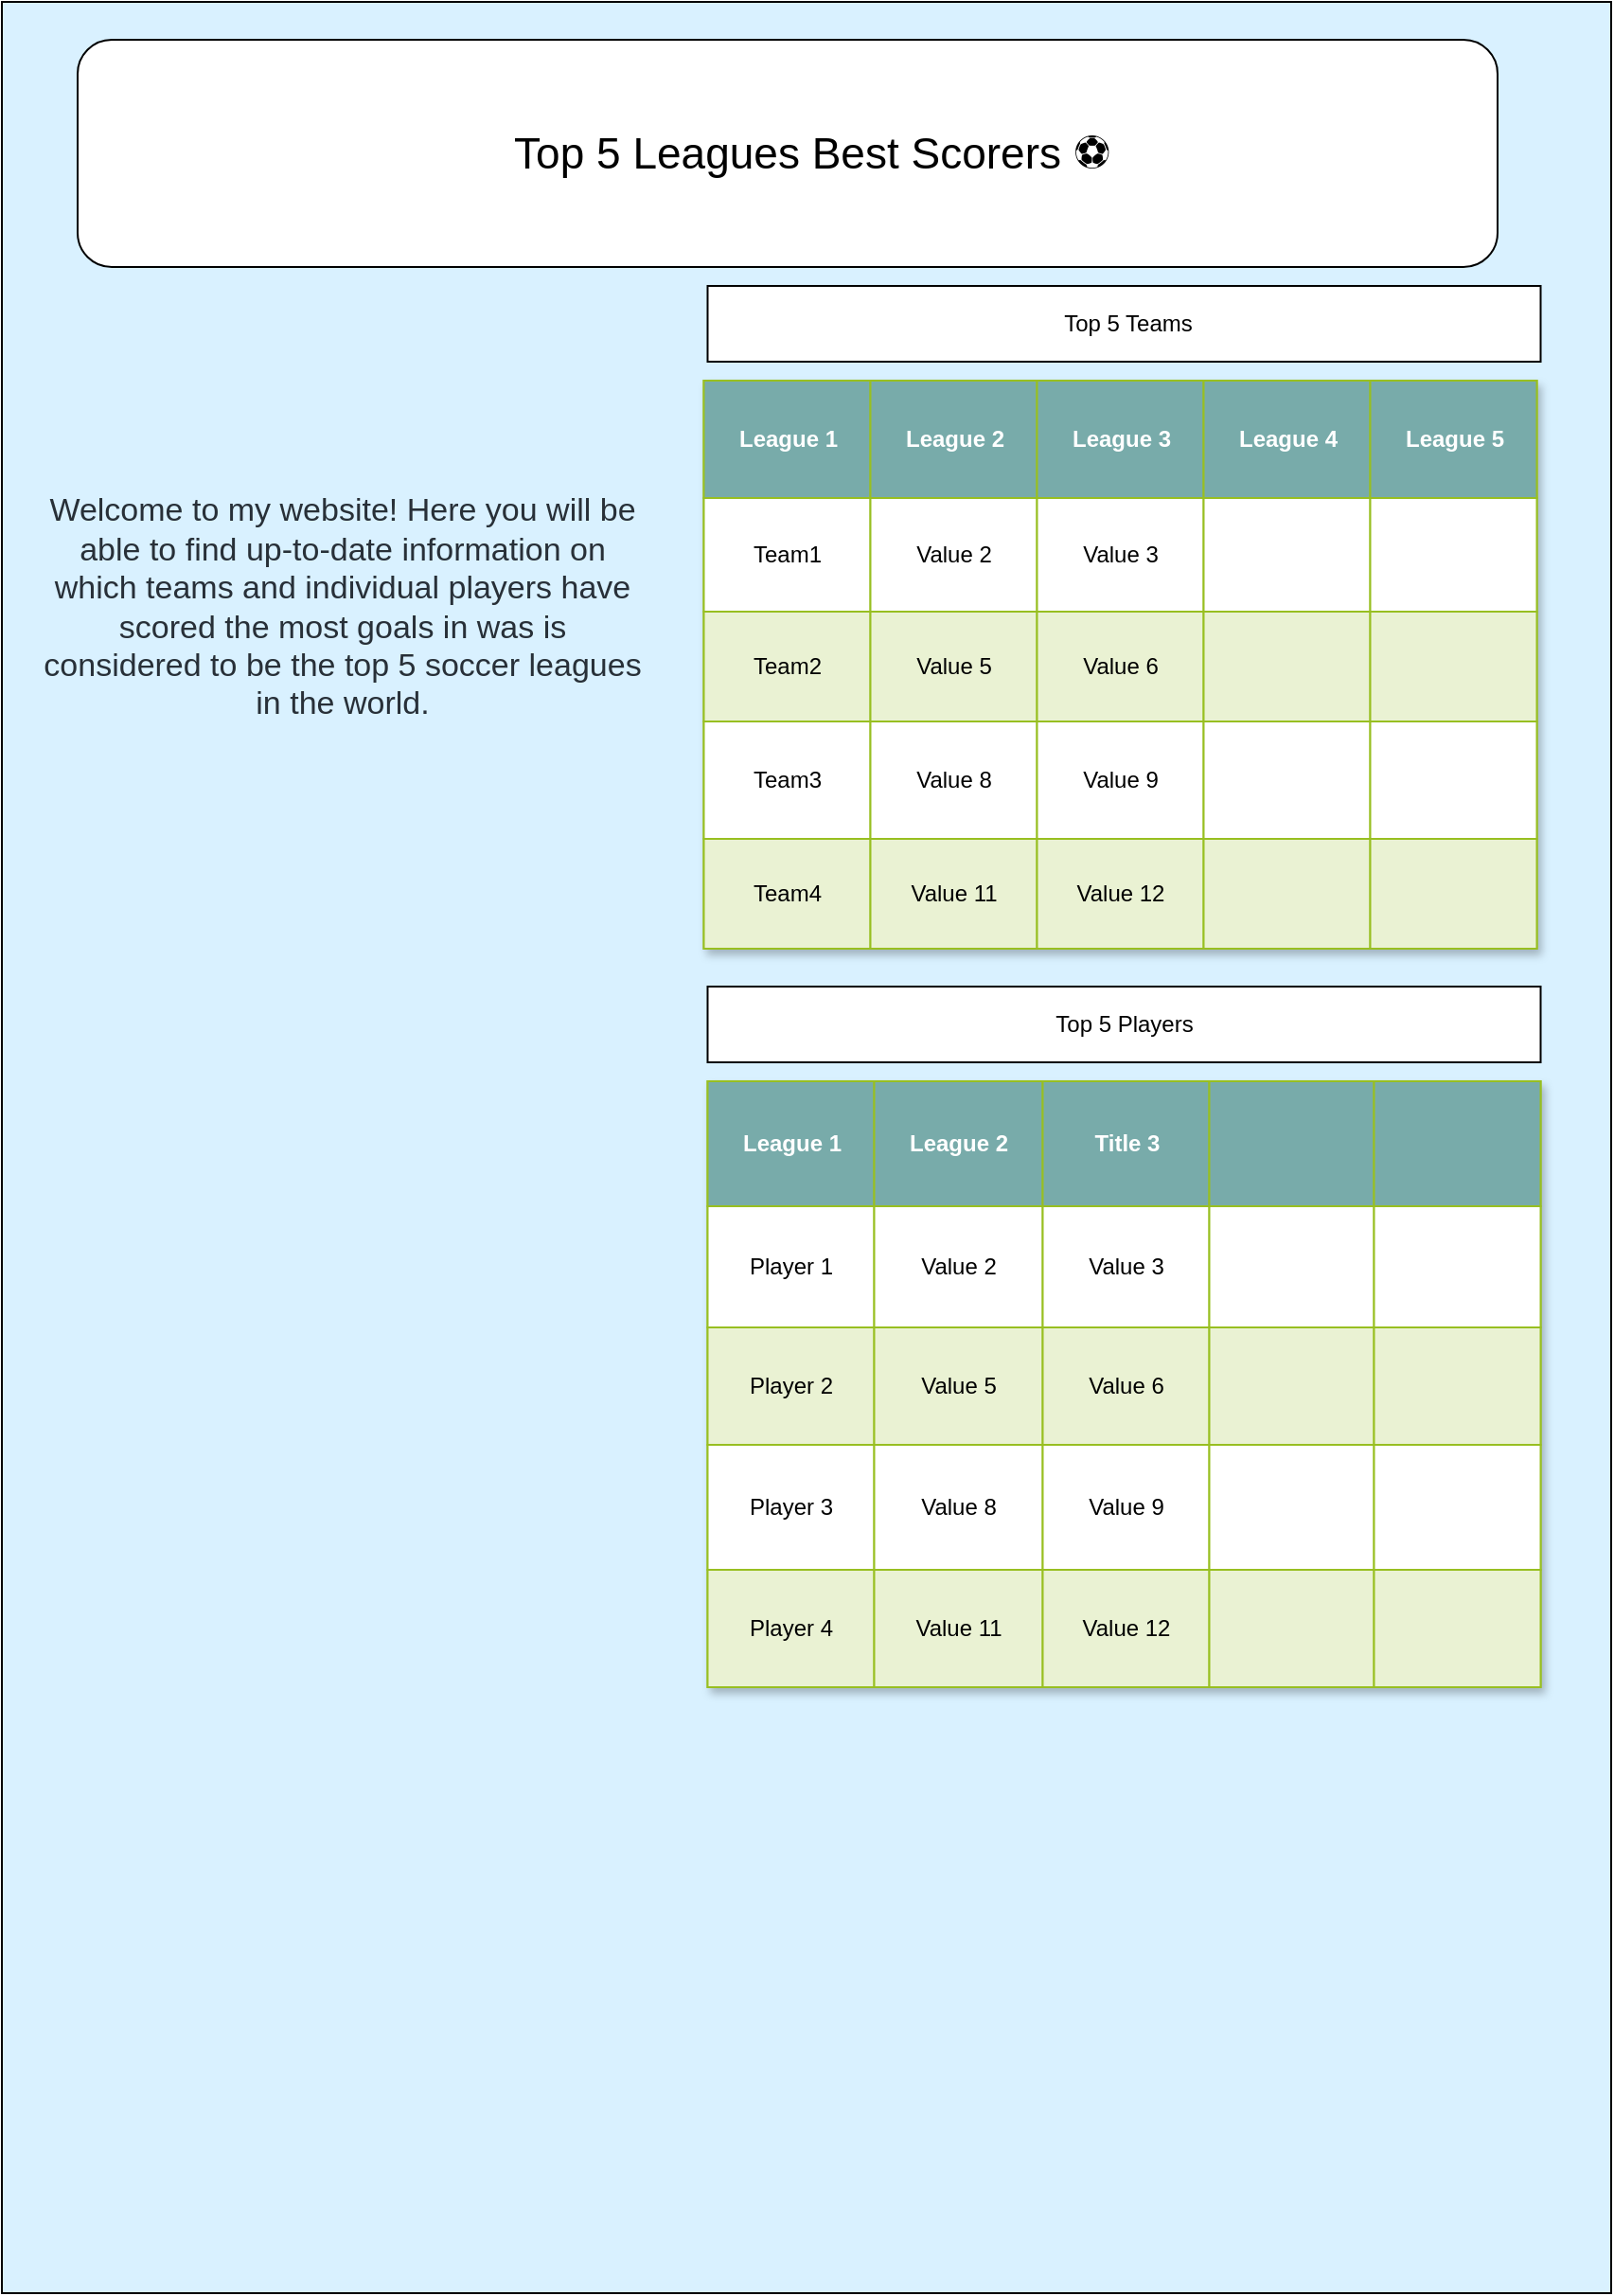 <mxfile version="24.7.6">
  <diagram name="Page-1" id="lAEC4sKNwvME6B4Y-kTL">
    <mxGraphModel dx="2954" dy="1134" grid="1" gridSize="10" guides="1" tooltips="1" connect="1" arrows="1" fold="1" page="1" pageScale="1" pageWidth="850" pageHeight="1100" math="0" shadow="0">
      <root>
        <mxCell id="0" />
        <mxCell id="1" parent="0" />
        <mxCell id="4pZrdhgn44m1h8Vc9Evg-91" value="" style="rounded=0;whiteSpace=wrap;html=1;fillColor=#D9F1FF;" vertex="1" parent="1">
          <mxGeometry width="850" height="1210" as="geometry" />
        </mxCell>
        <mxCell id="2yeSt3VRnw0PstPdTCbh-1" value="" style="rounded=1;whiteSpace=wrap;html=1;" parent="1" vertex="1">
          <mxGeometry x="40" y="20" width="750" height="120" as="geometry" />
        </mxCell>
        <mxCell id="4pZrdhgn44m1h8Vc9Evg-7" value="Assets" style="childLayout=tableLayout;recursiveResize=0;strokeColor=#98bf21;fillColor=#c1cfda;shadow=1;textShadow=0;" vertex="1" parent="1">
          <mxGeometry x="370.75" y="200" width="440" height="300" as="geometry" />
        </mxCell>
        <mxCell id="4pZrdhgn44m1h8Vc9Evg-8" style="shape=tableRow;horizontal=0;startSize=0;swimlaneHead=0;swimlaneBody=0;top=0;left=0;bottom=0;right=0;dropTarget=0;collapsible=0;recursiveResize=0;expand=0;fontStyle=0;strokeColor=inherit;fillColor=#ffffff;" vertex="1" parent="4pZrdhgn44m1h8Vc9Evg-7">
          <mxGeometry width="440" height="62" as="geometry" />
        </mxCell>
        <mxCell id="4pZrdhgn44m1h8Vc9Evg-9" value="League 1" style="connectable=0;recursiveResize=0;strokeColor=inherit;fillColor=#78abaa;align=center;fontStyle=1;fontColor=#FFFFFF;html=1;" vertex="1" parent="4pZrdhgn44m1h8Vc9Evg-8">
          <mxGeometry width="88" height="62" as="geometry">
            <mxRectangle width="88" height="62" as="alternateBounds" />
          </mxGeometry>
        </mxCell>
        <mxCell id="4pZrdhgn44m1h8Vc9Evg-10" value="League 2" style="connectable=0;recursiveResize=0;strokeColor=inherit;fillColor=#78abaa;align=center;fontStyle=1;fontColor=#FFFFFF;html=1;" vertex="1" parent="4pZrdhgn44m1h8Vc9Evg-8">
          <mxGeometry x="88" width="88" height="62" as="geometry">
            <mxRectangle width="88" height="62" as="alternateBounds" />
          </mxGeometry>
        </mxCell>
        <mxCell id="4pZrdhgn44m1h8Vc9Evg-11" value="League 3" style="connectable=0;recursiveResize=0;strokeColor=inherit;fillColor=#78abaa;align=center;fontStyle=1;fontColor=#FFFFFF;html=1;" vertex="1" parent="4pZrdhgn44m1h8Vc9Evg-8">
          <mxGeometry x="176" width="88" height="62" as="geometry">
            <mxRectangle width="88" height="62" as="alternateBounds" />
          </mxGeometry>
        </mxCell>
        <mxCell id="4pZrdhgn44m1h8Vc9Evg-49" value="League 4" style="connectable=0;recursiveResize=0;strokeColor=inherit;fillColor=#78abaa;align=center;fontStyle=1;fontColor=#FFFFFF;html=1;" vertex="1" parent="4pZrdhgn44m1h8Vc9Evg-8">
          <mxGeometry x="264" width="88" height="62" as="geometry">
            <mxRectangle width="88" height="62" as="alternateBounds" />
          </mxGeometry>
        </mxCell>
        <mxCell id="4pZrdhgn44m1h8Vc9Evg-54" value="League 5" style="connectable=0;recursiveResize=0;strokeColor=inherit;fillColor=#78abaa;align=center;fontStyle=1;fontColor=#FFFFFF;html=1;" vertex="1" parent="4pZrdhgn44m1h8Vc9Evg-8">
          <mxGeometry x="352" width="88" height="62" as="geometry">
            <mxRectangle width="88" height="62" as="alternateBounds" />
          </mxGeometry>
        </mxCell>
        <mxCell id="4pZrdhgn44m1h8Vc9Evg-12" value="" style="shape=tableRow;horizontal=0;startSize=0;swimlaneHead=0;swimlaneBody=0;top=0;left=0;bottom=0;right=0;dropTarget=0;collapsible=0;recursiveResize=0;expand=0;fontStyle=0;strokeColor=inherit;fillColor=#ffffff;" vertex="1" parent="4pZrdhgn44m1h8Vc9Evg-7">
          <mxGeometry y="62" width="440" height="60" as="geometry" />
        </mxCell>
        <mxCell id="4pZrdhgn44m1h8Vc9Evg-13" value="Team1" style="connectable=0;recursiveResize=0;strokeColor=inherit;fillColor=inherit;align=center;whiteSpace=wrap;html=1;" vertex="1" parent="4pZrdhgn44m1h8Vc9Evg-12">
          <mxGeometry width="88" height="60" as="geometry">
            <mxRectangle width="88" height="60" as="alternateBounds" />
          </mxGeometry>
        </mxCell>
        <mxCell id="4pZrdhgn44m1h8Vc9Evg-14" value="Value 2" style="connectable=0;recursiveResize=0;strokeColor=inherit;fillColor=inherit;align=center;whiteSpace=wrap;html=1;" vertex="1" parent="4pZrdhgn44m1h8Vc9Evg-12">
          <mxGeometry x="88" width="88" height="60" as="geometry">
            <mxRectangle width="88" height="60" as="alternateBounds" />
          </mxGeometry>
        </mxCell>
        <mxCell id="4pZrdhgn44m1h8Vc9Evg-15" value="Value 3" style="connectable=0;recursiveResize=0;strokeColor=inherit;fillColor=inherit;align=center;whiteSpace=wrap;html=1;" vertex="1" parent="4pZrdhgn44m1h8Vc9Evg-12">
          <mxGeometry x="176" width="88" height="60" as="geometry">
            <mxRectangle width="88" height="60" as="alternateBounds" />
          </mxGeometry>
        </mxCell>
        <mxCell id="4pZrdhgn44m1h8Vc9Evg-50" style="connectable=0;recursiveResize=0;strokeColor=inherit;fillColor=inherit;align=center;whiteSpace=wrap;html=1;" vertex="1" parent="4pZrdhgn44m1h8Vc9Evg-12">
          <mxGeometry x="264" width="88" height="60" as="geometry">
            <mxRectangle width="88" height="60" as="alternateBounds" />
          </mxGeometry>
        </mxCell>
        <mxCell id="4pZrdhgn44m1h8Vc9Evg-55" style="connectable=0;recursiveResize=0;strokeColor=inherit;fillColor=inherit;align=center;whiteSpace=wrap;html=1;" vertex="1" parent="4pZrdhgn44m1h8Vc9Evg-12">
          <mxGeometry x="352" width="88" height="60" as="geometry">
            <mxRectangle width="88" height="60" as="alternateBounds" />
          </mxGeometry>
        </mxCell>
        <mxCell id="4pZrdhgn44m1h8Vc9Evg-16" value="" style="shape=tableRow;horizontal=0;startSize=0;swimlaneHead=0;swimlaneBody=0;top=0;left=0;bottom=0;right=0;dropTarget=0;collapsible=0;recursiveResize=0;expand=0;fontStyle=1;strokeColor=inherit;fillColor=#EAF2D3;" vertex="1" parent="4pZrdhgn44m1h8Vc9Evg-7">
          <mxGeometry y="122" width="440" height="58" as="geometry" />
        </mxCell>
        <mxCell id="4pZrdhgn44m1h8Vc9Evg-17" value="Team2" style="connectable=0;recursiveResize=0;strokeColor=inherit;fillColor=inherit;whiteSpace=wrap;html=1;" vertex="1" parent="4pZrdhgn44m1h8Vc9Evg-16">
          <mxGeometry width="88" height="58" as="geometry">
            <mxRectangle width="88" height="58" as="alternateBounds" />
          </mxGeometry>
        </mxCell>
        <mxCell id="4pZrdhgn44m1h8Vc9Evg-18" value="Value 5" style="connectable=0;recursiveResize=0;strokeColor=inherit;fillColor=inherit;whiteSpace=wrap;html=1;" vertex="1" parent="4pZrdhgn44m1h8Vc9Evg-16">
          <mxGeometry x="88" width="88" height="58" as="geometry">
            <mxRectangle width="88" height="58" as="alternateBounds" />
          </mxGeometry>
        </mxCell>
        <mxCell id="4pZrdhgn44m1h8Vc9Evg-19" value="Value 6" style="connectable=0;recursiveResize=0;strokeColor=inherit;fillColor=inherit;whiteSpace=wrap;html=1;" vertex="1" parent="4pZrdhgn44m1h8Vc9Evg-16">
          <mxGeometry x="176" width="88" height="58" as="geometry">
            <mxRectangle width="88" height="58" as="alternateBounds" />
          </mxGeometry>
        </mxCell>
        <mxCell id="4pZrdhgn44m1h8Vc9Evg-51" style="connectable=0;recursiveResize=0;strokeColor=inherit;fillColor=inherit;whiteSpace=wrap;html=1;" vertex="1" parent="4pZrdhgn44m1h8Vc9Evg-16">
          <mxGeometry x="264" width="88" height="58" as="geometry">
            <mxRectangle width="88" height="58" as="alternateBounds" />
          </mxGeometry>
        </mxCell>
        <mxCell id="4pZrdhgn44m1h8Vc9Evg-56" style="connectable=0;recursiveResize=0;strokeColor=inherit;fillColor=inherit;whiteSpace=wrap;html=1;" vertex="1" parent="4pZrdhgn44m1h8Vc9Evg-16">
          <mxGeometry x="352" width="88" height="58" as="geometry">
            <mxRectangle width="88" height="58" as="alternateBounds" />
          </mxGeometry>
        </mxCell>
        <mxCell id="4pZrdhgn44m1h8Vc9Evg-20" value="" style="shape=tableRow;horizontal=0;startSize=0;swimlaneHead=0;swimlaneBody=0;top=0;left=0;bottom=0;right=0;dropTarget=0;collapsible=0;recursiveResize=0;expand=0;fontStyle=0;strokeColor=inherit;fillColor=#ffffff;" vertex="1" parent="4pZrdhgn44m1h8Vc9Evg-7">
          <mxGeometry y="180" width="440" height="62" as="geometry" />
        </mxCell>
        <mxCell id="4pZrdhgn44m1h8Vc9Evg-21" value="Team3" style="connectable=0;recursiveResize=0;strokeColor=inherit;fillColor=inherit;fontStyle=0;align=center;whiteSpace=wrap;html=1;" vertex="1" parent="4pZrdhgn44m1h8Vc9Evg-20">
          <mxGeometry width="88" height="62" as="geometry">
            <mxRectangle width="88" height="62" as="alternateBounds" />
          </mxGeometry>
        </mxCell>
        <mxCell id="4pZrdhgn44m1h8Vc9Evg-22" value="Value 8" style="connectable=0;recursiveResize=0;strokeColor=inherit;fillColor=inherit;fontStyle=0;align=center;whiteSpace=wrap;html=1;" vertex="1" parent="4pZrdhgn44m1h8Vc9Evg-20">
          <mxGeometry x="88" width="88" height="62" as="geometry">
            <mxRectangle width="88" height="62" as="alternateBounds" />
          </mxGeometry>
        </mxCell>
        <mxCell id="4pZrdhgn44m1h8Vc9Evg-23" value="Value 9" style="connectable=0;recursiveResize=0;strokeColor=inherit;fillColor=inherit;fontStyle=0;align=center;whiteSpace=wrap;html=1;" vertex="1" parent="4pZrdhgn44m1h8Vc9Evg-20">
          <mxGeometry x="176" width="88" height="62" as="geometry">
            <mxRectangle width="88" height="62" as="alternateBounds" />
          </mxGeometry>
        </mxCell>
        <mxCell id="4pZrdhgn44m1h8Vc9Evg-52" style="connectable=0;recursiveResize=0;strokeColor=inherit;fillColor=inherit;fontStyle=0;align=center;whiteSpace=wrap;html=1;" vertex="1" parent="4pZrdhgn44m1h8Vc9Evg-20">
          <mxGeometry x="264" width="88" height="62" as="geometry">
            <mxRectangle width="88" height="62" as="alternateBounds" />
          </mxGeometry>
        </mxCell>
        <mxCell id="4pZrdhgn44m1h8Vc9Evg-57" style="connectable=0;recursiveResize=0;strokeColor=inherit;fillColor=inherit;fontStyle=0;align=center;whiteSpace=wrap;html=1;" vertex="1" parent="4pZrdhgn44m1h8Vc9Evg-20">
          <mxGeometry x="352" width="88" height="62" as="geometry">
            <mxRectangle width="88" height="62" as="alternateBounds" />
          </mxGeometry>
        </mxCell>
        <mxCell id="4pZrdhgn44m1h8Vc9Evg-24" value="" style="shape=tableRow;horizontal=0;startSize=0;swimlaneHead=0;swimlaneBody=0;top=0;left=0;bottom=0;right=0;dropTarget=0;collapsible=0;recursiveResize=0;expand=0;fontStyle=1;strokeColor=inherit;fillColor=#EAF2D3;" vertex="1" parent="4pZrdhgn44m1h8Vc9Evg-7">
          <mxGeometry y="242" width="440" height="58" as="geometry" />
        </mxCell>
        <mxCell id="4pZrdhgn44m1h8Vc9Evg-25" value="Team4" style="connectable=0;recursiveResize=0;strokeColor=inherit;fillColor=inherit;whiteSpace=wrap;html=1;" vertex="1" parent="4pZrdhgn44m1h8Vc9Evg-24">
          <mxGeometry width="88" height="58" as="geometry">
            <mxRectangle width="88" height="58" as="alternateBounds" />
          </mxGeometry>
        </mxCell>
        <mxCell id="4pZrdhgn44m1h8Vc9Evg-26" value="Value 11" style="connectable=0;recursiveResize=0;strokeColor=inherit;fillColor=inherit;whiteSpace=wrap;html=1;" vertex="1" parent="4pZrdhgn44m1h8Vc9Evg-24">
          <mxGeometry x="88" width="88" height="58" as="geometry">
            <mxRectangle width="88" height="58" as="alternateBounds" />
          </mxGeometry>
        </mxCell>
        <mxCell id="4pZrdhgn44m1h8Vc9Evg-27" value="Value 12" style="connectable=0;recursiveResize=0;strokeColor=inherit;fillColor=inherit;whiteSpace=wrap;html=1;" vertex="1" parent="4pZrdhgn44m1h8Vc9Evg-24">
          <mxGeometry x="176" width="88" height="58" as="geometry">
            <mxRectangle width="88" height="58" as="alternateBounds" />
          </mxGeometry>
        </mxCell>
        <mxCell id="4pZrdhgn44m1h8Vc9Evg-53" style="connectable=0;recursiveResize=0;strokeColor=inherit;fillColor=inherit;whiteSpace=wrap;html=1;" vertex="1" parent="4pZrdhgn44m1h8Vc9Evg-24">
          <mxGeometry x="264" width="88" height="58" as="geometry">
            <mxRectangle width="88" height="58" as="alternateBounds" />
          </mxGeometry>
        </mxCell>
        <mxCell id="4pZrdhgn44m1h8Vc9Evg-58" style="connectable=0;recursiveResize=0;strokeColor=inherit;fillColor=inherit;whiteSpace=wrap;html=1;" vertex="1" parent="4pZrdhgn44m1h8Vc9Evg-24">
          <mxGeometry x="352" width="88" height="58" as="geometry">
            <mxRectangle width="88" height="58" as="alternateBounds" />
          </mxGeometry>
        </mxCell>
        <mxCell id="4pZrdhgn44m1h8Vc9Evg-59" value="&lt;font style=&quot;font-size: 23px;&quot;&gt;&amp;nbsp;Top 5 Leagues Best Scorers ⚽&lt;/font&gt;" style="text;html=1;align=center;verticalAlign=middle;whiteSpace=wrap;rounded=0;" vertex="1" parent="1">
          <mxGeometry x="251" y="38.12" width="347.75" height="83.75" as="geometry" />
        </mxCell>
        <mxCell id="4pZrdhgn44m1h8Vc9Evg-92" value="&lt;font style=&quot;font-size: 17px;&quot;&gt;Welcome to my website! Here you will be able to find up-to-date information on which teams and individual players have scored the most goals in was is considered to be the top 5 soccer leagues in the world. &lt;/font&gt;" style="text;html=1;align=center;verticalAlign=middle;whiteSpace=wrap;rounded=0;fontColor=#283038;" vertex="1" parent="1">
          <mxGeometry x="20" y="150" width="320" height="340" as="geometry" />
        </mxCell>
        <mxCell id="4pZrdhgn44m1h8Vc9Evg-60" value="Assets" style="childLayout=tableLayout;recursiveResize=0;strokeColor=#98bf21;fillColor=#A7C942;shadow=1;" vertex="1" parent="1">
          <mxGeometry x="372.75" y="570" width="440" height="320" as="geometry" />
        </mxCell>
        <mxCell id="4pZrdhgn44m1h8Vc9Evg-61" style="shape=tableRow;horizontal=0;startSize=0;swimlaneHead=0;swimlaneBody=0;top=0;left=0;bottom=0;right=0;dropTarget=0;collapsible=0;recursiveResize=0;expand=0;fontStyle=0;strokeColor=inherit;fillColor=#ffffff;" vertex="1" parent="4pZrdhgn44m1h8Vc9Evg-60">
          <mxGeometry width="440" height="66" as="geometry" />
        </mxCell>
        <mxCell id="4pZrdhgn44m1h8Vc9Evg-62" value="League 1" style="connectable=0;recursiveResize=0;strokeColor=inherit;fillColor=#78abaa;align=center;fontStyle=1;fontColor=#FFFFFF;html=1;" vertex="1" parent="4pZrdhgn44m1h8Vc9Evg-61">
          <mxGeometry width="88" height="66" as="geometry">
            <mxRectangle width="88" height="66" as="alternateBounds" />
          </mxGeometry>
        </mxCell>
        <mxCell id="4pZrdhgn44m1h8Vc9Evg-63" value="League 2" style="connectable=0;recursiveResize=0;strokeColor=inherit;fillColor=#78abaa;align=center;fontStyle=1;fontColor=#FFFFFF;html=1;" vertex="1" parent="4pZrdhgn44m1h8Vc9Evg-61">
          <mxGeometry x="88" width="89" height="66" as="geometry">
            <mxRectangle width="89" height="66" as="alternateBounds" />
          </mxGeometry>
        </mxCell>
        <mxCell id="4pZrdhgn44m1h8Vc9Evg-64" value="Title 3" style="connectable=0;recursiveResize=0;strokeColor=inherit;fillColor=#78abaa;align=center;fontStyle=1;fontColor=#FFFFFF;html=1;" vertex="1" parent="4pZrdhgn44m1h8Vc9Evg-61">
          <mxGeometry x="177" width="88" height="66" as="geometry">
            <mxRectangle width="88" height="66" as="alternateBounds" />
          </mxGeometry>
        </mxCell>
        <mxCell id="4pZrdhgn44m1h8Vc9Evg-81" style="connectable=0;recursiveResize=0;strokeColor=inherit;fillColor=#78abaa;align=center;fontStyle=1;fontColor=#FFFFFF;html=1;" vertex="1" parent="4pZrdhgn44m1h8Vc9Evg-61">
          <mxGeometry x="265" width="87" height="66" as="geometry">
            <mxRectangle width="87" height="66" as="alternateBounds" />
          </mxGeometry>
        </mxCell>
        <mxCell id="4pZrdhgn44m1h8Vc9Evg-86" style="connectable=0;recursiveResize=0;strokeColor=inherit;fillColor=#78ABAA;align=center;fontStyle=1;fontColor=#FFFFFF;html=1;" vertex="1" parent="4pZrdhgn44m1h8Vc9Evg-61">
          <mxGeometry x="352" width="88" height="66" as="geometry">
            <mxRectangle width="88" height="66" as="alternateBounds" />
          </mxGeometry>
        </mxCell>
        <mxCell id="4pZrdhgn44m1h8Vc9Evg-65" value="" style="shape=tableRow;horizontal=0;startSize=0;swimlaneHead=0;swimlaneBody=0;top=0;left=0;bottom=0;right=0;dropTarget=0;collapsible=0;recursiveResize=0;expand=0;fontStyle=0;strokeColor=inherit;fillColor=#ffffff;" vertex="1" parent="4pZrdhgn44m1h8Vc9Evg-60">
          <mxGeometry y="66" width="440" height="64" as="geometry" />
        </mxCell>
        <mxCell id="4pZrdhgn44m1h8Vc9Evg-66" value="Player 1" style="connectable=0;recursiveResize=0;strokeColor=inherit;fillColor=inherit;align=center;whiteSpace=wrap;html=1;" vertex="1" parent="4pZrdhgn44m1h8Vc9Evg-65">
          <mxGeometry width="88" height="64" as="geometry">
            <mxRectangle width="88" height="64" as="alternateBounds" />
          </mxGeometry>
        </mxCell>
        <mxCell id="4pZrdhgn44m1h8Vc9Evg-67" value="Value 2" style="connectable=0;recursiveResize=0;strokeColor=inherit;fillColor=inherit;align=center;whiteSpace=wrap;html=1;" vertex="1" parent="4pZrdhgn44m1h8Vc9Evg-65">
          <mxGeometry x="88" width="89" height="64" as="geometry">
            <mxRectangle width="89" height="64" as="alternateBounds" />
          </mxGeometry>
        </mxCell>
        <mxCell id="4pZrdhgn44m1h8Vc9Evg-68" value="Value 3" style="connectable=0;recursiveResize=0;strokeColor=inherit;fillColor=inherit;align=center;whiteSpace=wrap;html=1;" vertex="1" parent="4pZrdhgn44m1h8Vc9Evg-65">
          <mxGeometry x="177" width="88" height="64" as="geometry">
            <mxRectangle width="88" height="64" as="alternateBounds" />
          </mxGeometry>
        </mxCell>
        <mxCell id="4pZrdhgn44m1h8Vc9Evg-82" style="connectable=0;recursiveResize=0;strokeColor=inherit;fillColor=inherit;align=center;whiteSpace=wrap;html=1;" vertex="1" parent="4pZrdhgn44m1h8Vc9Evg-65">
          <mxGeometry x="265" width="87" height="64" as="geometry">
            <mxRectangle width="87" height="64" as="alternateBounds" />
          </mxGeometry>
        </mxCell>
        <mxCell id="4pZrdhgn44m1h8Vc9Evg-87" style="connectable=0;recursiveResize=0;strokeColor=inherit;fillColor=inherit;align=center;whiteSpace=wrap;html=1;" vertex="1" parent="4pZrdhgn44m1h8Vc9Evg-65">
          <mxGeometry x="352" width="88" height="64" as="geometry">
            <mxRectangle width="88" height="64" as="alternateBounds" />
          </mxGeometry>
        </mxCell>
        <mxCell id="4pZrdhgn44m1h8Vc9Evg-69" value="" style="shape=tableRow;horizontal=0;startSize=0;swimlaneHead=0;swimlaneBody=0;top=0;left=0;bottom=0;right=0;dropTarget=0;collapsible=0;recursiveResize=0;expand=0;fontStyle=1;strokeColor=inherit;fillColor=#EAF2D3;" vertex="1" parent="4pZrdhgn44m1h8Vc9Evg-60">
          <mxGeometry y="130" width="440" height="62" as="geometry" />
        </mxCell>
        <mxCell id="4pZrdhgn44m1h8Vc9Evg-70" value="Player 2" style="connectable=0;recursiveResize=0;strokeColor=inherit;fillColor=inherit;whiteSpace=wrap;html=1;" vertex="1" parent="4pZrdhgn44m1h8Vc9Evg-69">
          <mxGeometry width="88" height="62" as="geometry">
            <mxRectangle width="88" height="62" as="alternateBounds" />
          </mxGeometry>
        </mxCell>
        <mxCell id="4pZrdhgn44m1h8Vc9Evg-71" value="Value 5" style="connectable=0;recursiveResize=0;strokeColor=inherit;fillColor=inherit;whiteSpace=wrap;html=1;" vertex="1" parent="4pZrdhgn44m1h8Vc9Evg-69">
          <mxGeometry x="88" width="89" height="62" as="geometry">
            <mxRectangle width="89" height="62" as="alternateBounds" />
          </mxGeometry>
        </mxCell>
        <mxCell id="4pZrdhgn44m1h8Vc9Evg-72" value="Value 6" style="connectable=0;recursiveResize=0;strokeColor=inherit;fillColor=inherit;whiteSpace=wrap;html=1;" vertex="1" parent="4pZrdhgn44m1h8Vc9Evg-69">
          <mxGeometry x="177" width="88" height="62" as="geometry">
            <mxRectangle width="88" height="62" as="alternateBounds" />
          </mxGeometry>
        </mxCell>
        <mxCell id="4pZrdhgn44m1h8Vc9Evg-83" style="connectable=0;recursiveResize=0;strokeColor=inherit;fillColor=inherit;whiteSpace=wrap;html=1;" vertex="1" parent="4pZrdhgn44m1h8Vc9Evg-69">
          <mxGeometry x="265" width="87" height="62" as="geometry">
            <mxRectangle width="87" height="62" as="alternateBounds" />
          </mxGeometry>
        </mxCell>
        <mxCell id="4pZrdhgn44m1h8Vc9Evg-88" style="connectable=0;recursiveResize=0;strokeColor=inherit;fillColor=inherit;whiteSpace=wrap;html=1;" vertex="1" parent="4pZrdhgn44m1h8Vc9Evg-69">
          <mxGeometry x="352" width="88" height="62" as="geometry">
            <mxRectangle width="88" height="62" as="alternateBounds" />
          </mxGeometry>
        </mxCell>
        <mxCell id="4pZrdhgn44m1h8Vc9Evg-73" value="" style="shape=tableRow;horizontal=0;startSize=0;swimlaneHead=0;swimlaneBody=0;top=0;left=0;bottom=0;right=0;dropTarget=0;collapsible=0;recursiveResize=0;expand=0;fontStyle=0;strokeColor=inherit;fillColor=#ffffff;" vertex="1" parent="4pZrdhgn44m1h8Vc9Evg-60">
          <mxGeometry y="192" width="440" height="66" as="geometry" />
        </mxCell>
        <mxCell id="4pZrdhgn44m1h8Vc9Evg-74" value="Player 3" style="connectable=0;recursiveResize=0;strokeColor=inherit;fillColor=inherit;fontStyle=0;align=center;whiteSpace=wrap;html=1;" vertex="1" parent="4pZrdhgn44m1h8Vc9Evg-73">
          <mxGeometry width="88" height="66" as="geometry">
            <mxRectangle width="88" height="66" as="alternateBounds" />
          </mxGeometry>
        </mxCell>
        <mxCell id="4pZrdhgn44m1h8Vc9Evg-75" value="Value 8" style="connectable=0;recursiveResize=0;strokeColor=inherit;fillColor=inherit;fontStyle=0;align=center;whiteSpace=wrap;html=1;" vertex="1" parent="4pZrdhgn44m1h8Vc9Evg-73">
          <mxGeometry x="88" width="89" height="66" as="geometry">
            <mxRectangle width="89" height="66" as="alternateBounds" />
          </mxGeometry>
        </mxCell>
        <mxCell id="4pZrdhgn44m1h8Vc9Evg-76" value="Value 9" style="connectable=0;recursiveResize=0;strokeColor=inherit;fillColor=inherit;fontStyle=0;align=center;whiteSpace=wrap;html=1;" vertex="1" parent="4pZrdhgn44m1h8Vc9Evg-73">
          <mxGeometry x="177" width="88" height="66" as="geometry">
            <mxRectangle width="88" height="66" as="alternateBounds" />
          </mxGeometry>
        </mxCell>
        <mxCell id="4pZrdhgn44m1h8Vc9Evg-84" style="connectable=0;recursiveResize=0;strokeColor=inherit;fillColor=inherit;fontStyle=0;align=center;whiteSpace=wrap;html=1;" vertex="1" parent="4pZrdhgn44m1h8Vc9Evg-73">
          <mxGeometry x="265" width="87" height="66" as="geometry">
            <mxRectangle width="87" height="66" as="alternateBounds" />
          </mxGeometry>
        </mxCell>
        <mxCell id="4pZrdhgn44m1h8Vc9Evg-89" style="connectable=0;recursiveResize=0;strokeColor=inherit;fillColor=inherit;fontStyle=0;align=center;whiteSpace=wrap;html=1;" vertex="1" parent="4pZrdhgn44m1h8Vc9Evg-73">
          <mxGeometry x="352" width="88" height="66" as="geometry">
            <mxRectangle width="88" height="66" as="alternateBounds" />
          </mxGeometry>
        </mxCell>
        <mxCell id="4pZrdhgn44m1h8Vc9Evg-77" value="" style="shape=tableRow;horizontal=0;startSize=0;swimlaneHead=0;swimlaneBody=0;top=0;left=0;bottom=0;right=0;dropTarget=0;collapsible=0;recursiveResize=0;expand=0;fontStyle=1;strokeColor=inherit;fillColor=#EAF2D3;" vertex="1" parent="4pZrdhgn44m1h8Vc9Evg-60">
          <mxGeometry y="258" width="440" height="62" as="geometry" />
        </mxCell>
        <mxCell id="4pZrdhgn44m1h8Vc9Evg-78" value="Player 4" style="connectable=0;recursiveResize=0;strokeColor=inherit;fillColor=inherit;whiteSpace=wrap;html=1;" vertex="1" parent="4pZrdhgn44m1h8Vc9Evg-77">
          <mxGeometry width="88" height="62" as="geometry">
            <mxRectangle width="88" height="62" as="alternateBounds" />
          </mxGeometry>
        </mxCell>
        <mxCell id="4pZrdhgn44m1h8Vc9Evg-79" value="Value 11" style="connectable=0;recursiveResize=0;strokeColor=inherit;fillColor=inherit;whiteSpace=wrap;html=1;" vertex="1" parent="4pZrdhgn44m1h8Vc9Evg-77">
          <mxGeometry x="88" width="89" height="62" as="geometry">
            <mxRectangle width="89" height="62" as="alternateBounds" />
          </mxGeometry>
        </mxCell>
        <mxCell id="4pZrdhgn44m1h8Vc9Evg-80" value="Value 12" style="connectable=0;recursiveResize=0;strokeColor=inherit;fillColor=inherit;whiteSpace=wrap;html=1;" vertex="1" parent="4pZrdhgn44m1h8Vc9Evg-77">
          <mxGeometry x="177" width="88" height="62" as="geometry">
            <mxRectangle width="88" height="62" as="alternateBounds" />
          </mxGeometry>
        </mxCell>
        <mxCell id="4pZrdhgn44m1h8Vc9Evg-85" style="connectable=0;recursiveResize=0;strokeColor=inherit;fillColor=inherit;whiteSpace=wrap;html=1;" vertex="1" parent="4pZrdhgn44m1h8Vc9Evg-77">
          <mxGeometry x="265" width="87" height="62" as="geometry">
            <mxRectangle width="87" height="62" as="alternateBounds" />
          </mxGeometry>
        </mxCell>
        <mxCell id="4pZrdhgn44m1h8Vc9Evg-90" style="connectable=0;recursiveResize=0;strokeColor=inherit;fillColor=inherit;whiteSpace=wrap;html=1;" vertex="1" parent="4pZrdhgn44m1h8Vc9Evg-77">
          <mxGeometry x="352" width="88" height="62" as="geometry">
            <mxRectangle width="88" height="62" as="alternateBounds" />
          </mxGeometry>
        </mxCell>
        <mxCell id="4pZrdhgn44m1h8Vc9Evg-93" value="" style="rounded=0;whiteSpace=wrap;html=1;" vertex="1" parent="1">
          <mxGeometry x="372.75" y="150" width="440" height="40" as="geometry" />
        </mxCell>
        <mxCell id="4pZrdhgn44m1h8Vc9Evg-94" value="Top 5 Teams" style="text;html=1;align=center;verticalAlign=middle;whiteSpace=wrap;rounded=0;" vertex="1" parent="1">
          <mxGeometry x="430" y="155" width="330" height="30" as="geometry" />
        </mxCell>
        <mxCell id="4pZrdhgn44m1h8Vc9Evg-96" value="" style="rounded=0;whiteSpace=wrap;html=1;" vertex="1" parent="1">
          <mxGeometry x="372.75" y="520" width="440" height="40" as="geometry" />
        </mxCell>
        <mxCell id="4pZrdhgn44m1h8Vc9Evg-97" value="Top 5 Players" style="text;html=1;align=center;verticalAlign=middle;whiteSpace=wrap;rounded=0;" vertex="1" parent="1">
          <mxGeometry x="452.75" y="525" width="280" height="30" as="geometry" />
        </mxCell>
      </root>
    </mxGraphModel>
  </diagram>
</mxfile>
